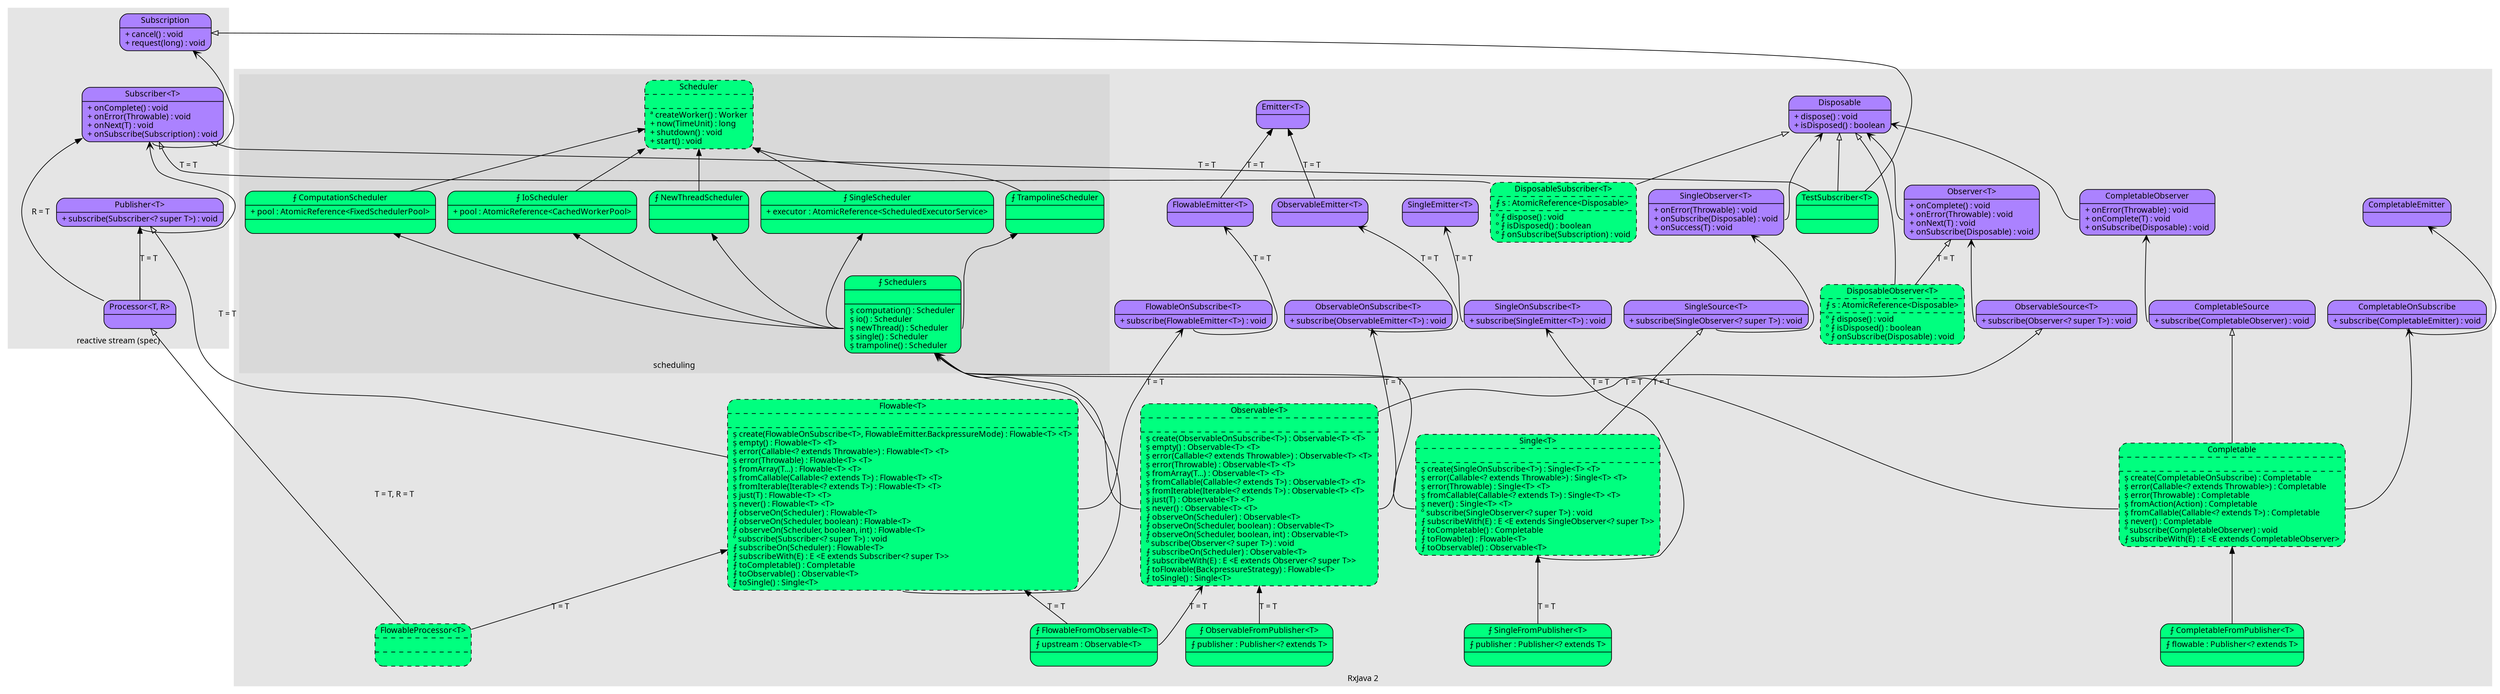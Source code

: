 digraph reactive {
	rankdir = BT;
    fontname = "Verdana";
    fontsize = 12;
    node [fontname = "Verdana", fontsize = 12, shape = "record"];
    edge [fontname = "Verdana", fontsize = 12];
    
	subgraph cluster25 {
		label = "reactive stream (spec)";
		style = filled;
		color = grey90;
		Processor [label = "{<f0>Processor&lt;T, R&gt;|}", style = "rounded, filled", fillcolor = "mediumpurple1"];
		Publisher [label = "{<f0>Publisher&lt;T&gt;|<f2>+ subscribe(Subscriber&lt;? super T&gt;) : void\l}", style = "rounded, filled", fillcolor = "mediumpurple1"];
		Subscriber [label = "{<f0>Subscriber&lt;T&gt;|<f2>+ onComplete() : void\l+ onError(Throwable) : void\l+ onNext(T) : void\l+ onSubscribe(Subscription) : void\l}", style = "rounded, filled", fillcolor = "mediumpurple1"];
		Subscription [label = "{<f0>Subscription|<f2>+ cancel() : void\l+ request(long) : void\l}", style = "rounded, filled", fillcolor = "mediumpurple1"];
	}
	
	subgraph cluster75 {
		label = "RxJava 2";
		style = filled;
		color = grey90;
		Completable [label = "{<f0>Completable|<f1>|<f2>&#537; create(CompletableOnSubscribe) : Completable\l&#537; error(Callable&lt;? extends Throwable&gt;) : Completable\l&#537; error(Throwable) : Completable\l&#537; fromAction(Action) : Completable\l&#537; fromCallable(Callable&lt;? extends T&gt;) : Completable\l&#537; never() : Completable\l&#186; subscribe(CompletableObserver) : void\l&#10765; subscribeWith(E) : E &lt;E extends CompletableObserver&gt;\l}", style = "rounded, filled, dashed", fillcolor = "springgreen"];
		CompletableEmitter [label = "{<f0>CompletableEmitter|<f2>}", style = "rounded, filled", fillcolor = "mediumpurple1"];
		CompletableFromPublisher [label = "{<f0>&#10765; CompletableFromPublisher&lt;T&gt;|<f1>&#10765; flowable : Publisher&lt;? extends T&gt;\l|<f2>}", style = "rounded, filled", fillcolor = "springgreen"];
		CompletableObserver [label = "{<f0>CompletableObserver|<f2>+ onError(Throwable) : void\l+ onComplete(T) : void\l+ onSubscribe(Disposable) : void\l}", style = "rounded, filled", fillcolor = "mediumpurple1"];
		CompletableOnSubscribe [label = "{<f0>CompletableOnSubscribe|<f2>+ subscribe(CompletableEmitter) : void\l}", style = "rounded, filled", fillcolor = "mediumpurple1"];
		CompletableSource [label = "{<f0>CompletableSource|<f2>+ subscribe(CompletableObserver) : void\l}", style = "rounded, filled", fillcolor = "mediumpurple1"];
		Disposable [label = "{<f0>Disposable|<f2>+ dispose() : void\l+ isDisposed() : boolean\l}", style = "rounded, filled", fillcolor = "mediumpurple1"];
		DisposableObserver [label = "{<f0>DisposableObserver&lt;T&gt;|<f1>&#10765; s : AtomicReference&lt;Disposable&gt;\l|<f2>&#186; &#10765; dispose() : void\l&#186; &#10765; isDisposed() : boolean\l&#186; &#10765; onSubscribe(Disposable) : void\l}", style = "rounded, filled, dashed", fillcolor = "springgreen"];
		DisposableSubscriber [label = "{<f0>DisposableSubscriber&lt;T&gt;|<f1>&#10765; s : AtomicReference&lt;Disposable&gt;\l|<f2>&#186; &#10765; dispose() : void\l&#186; &#10765; isDisposed() : boolean\l&#186; &#10765; onSubscribe(Subscription) : void\l}", style = "rounded, filled, dashed", fillcolor = "springgreen"];
		Emitter [label = "{<f0>Emitter&lt;T&gt;|<f2>}", style = "rounded, filled", fillcolor = "mediumpurple1"];
		Flowable [label = "{<f0>Flowable&lt;T&gt;|<f1>|<f2>&#537; create(FlowableOnSubscribe&lt;T&gt;, FlowableEmitter.BackpressureMode) : Flowable&lt;T&gt; &lt;T&gt;\l&#537; empty() : Flowable&lt;T&gt; &lt;T&gt;\l&#537; error(Callable&lt;? extends Throwable&gt;) : Flowable&lt;T&gt; &lt;T&gt;\l&#537; error(Throwable) : Flowable&lt;T&gt; &lt;T&gt;\l&#537; fromArray(T...) : Flowable&lt;T&gt; &lt;T&gt;\l&#537; fromCallable(Callable&lt;? extends T&gt;) : Flowable&lt;T&gt; &lt;T&gt;\l&#537; fromIterable(Iterable&lt;? extends T&gt;) : Flowable&lt;T&gt; &lt;T&gt;\l&#537; just(T) : Flowable&lt;T&gt; &lt;T&gt;\l&#537; never() : Flowable&lt;T&gt; &lt;T&gt;\l&#10765; observeOn(Scheduler) : Flowable&lt;T&gt;\l&#10765; observeOn(Scheduler, boolean) : Flowable&lt;T&gt;\l&#10765; observeOn(Scheduler, boolean, int) : Flowable&lt;T&gt;\l&#186; subscribe(Subscriber&lt;? super T&gt;) : void\l&#10765; subscribeOn(Scheduler) : Flowable&lt;T&gt;\l&#10765; subscribeWith(E) : E &lt;E extends Subscriber&lt;? super T&gt;&gt;\l&#10765; toCompletable() : Completable\l&#10765; toObservable() : Observable&lt;T&gt;\l&#10765; toSingle() : Single&lt;T&gt;\l}", style = "rounded, filled, dashed", fillcolor = "springgreen"];
		FlowableEmitter [label = "{<f0>FlowableEmitter&lt;T&gt;|<f2>}", style = "rounded, filled", fillcolor = "mediumpurple1"];
		FlowableFromObservables [label = "{<f0>&#10765; FlowableFromObservable&lt;T&gt;|<f1>&#10765; upstream : Observable&lt;T&gt;\l|<f2>}", style = "rounded, filled", fillcolor = "springgreen"];
		FlowableOnSubscribe [label = "{<f0>FlowableOnSubscribe&lt;T&gt;|<f2>+ subscribe(FlowableEmitter&lt;T&gt;) : void\l}", style = "rounded, filled", fillcolor = "mediumpurple1"];
		FlowableProcessor [label = "{<f0>FlowableProcessor&lt;T&gt;|<f1>|<f2>}", style = "rounded, filled, dashed", fillcolor = "springgreen"];
		Observable [label = "{<f0>Observable&lt;T&gt;|<f1>|<f2>&#537; create(ObservableOnSubscribe&lt;T&gt;) : Observable&lt;T&gt; &lt;T&gt;\l&#537; empty() : Observable&lt;T&gt; &lt;T&gt;\l&#537; error(Callable&lt;? extends Throwable&gt;) : Observable&lt;T&gt; &lt;T&gt;\l&#537; error(Throwable) : Observable&lt;T&gt; &lt;T&gt;\l&#537; fromArray(T...) : Observable&lt;T&gt; &lt;T&gt;\l&#537; fromCallable(Callable&lt;? extends T&gt;) : Observable&lt;T&gt; &lt;T&gt;\l&#537; fromIterable(Iterable&lt;? extends T&gt;) : Observable&lt;T&gt; &lt;T&gt;\l&#537; just(T) : Observable&lt;T&gt; &lt;T&gt;\l&#537; never() : Observable&lt;T&gt; &lt;T&gt;\l&#10765; observeOn(Scheduler) : Observable&lt;T&gt;\l&#10765; observeOn(Scheduler, boolean) : Observable&lt;T&gt;\l&#10765; observeOn(Scheduler, boolean, int) : Observable&lt;T&gt;\l&#186; subscribe(Observer&lt;? super T&gt;) : void\l&#10765; subscribeOn(Scheduler) : Observable&lt;T&gt;\l&#10765; subscribeWith(E) : E &lt;E extends Observer&lt;? super T&gt;&gt;\l&#10765; toFlowable(BackpressureStrategy) : Flowable&lt;T&gt;\l&#10765; toSingle() : Single&lt;T&gt;\l}", style = "rounded, filled, dashed", fillcolor = "springgreen"];
		ObservableEmitter [label = "{<f0>ObservableEmitter&lt;T&gt;|<f2>}", style = "rounded, filled", fillcolor = "mediumpurple1"];
		ObservableFromPublisher [label = "{<f0>&#10765; ObservableFromPublisher&lt;T&gt;|<f1>&#10765; publisher : Publisher&lt;? extends T&gt;\l|<f2>}", style = "rounded, filled", fillcolor = "springgreen"];
		ObservableOnSubscribe [label = "{<f0>ObservableOnSubscribe&lt;T&gt;|<f2>+ subscribe(ObservableEmitter&lt;T&gt;) : void\l}", style = "rounded, filled", fillcolor = "mediumpurple1"];
		ObservableSource [label = "{<f0>ObservableSource&lt;T&gt;|<f2>+ subscribe(Observer&lt;? super T&gt;) : void\l}", style = "rounded, filled", fillcolor = "mediumpurple1"];
		Observer [label = "{<f0>Observer&lt;T&gt;|<f2>+ onComplete() : void\l+ onError(Throwable) : void\l+ onNext(T) : void\l+ onSubscribe(Disposable) : void\l}", style = "rounded, filled", fillcolor = "mediumpurple1"];
		Single [label = "{<f0>Single&lt;T&gt;|<f1>|<f2>&#537; create(SingleOnSubscribe&lt;T&gt;) : Single&lt;T&gt; &lt;T&gt;\l&#537; error(Callable&lt;? extends Throwable&gt;) : Single&lt;T&gt; &lt;T&gt;\l&#537; error(Throwable) : Single&lt;T&gt; &lt;T&gt;\l&#537; fromCallable(Callable&lt;? extends T&gt;) : Single&lt;T&gt; &lt;T&gt;\l&#537; never() : Single&lt;T&gt; &lt;T&gt;\l&#186; subscribe(SingleObserver&lt;? super T&gt;) : void\l&#10765; subscribeWith(E) : E &lt;E extends SingleObserver&lt;? super T&gt;&gt;\l&#10765; toCompletable() : Completable\l&#10765; toFlowable() : Flowable&lt;T&gt;\l&#10765; toObservable() : Observable&lt;T&gt;\l}", style = "rounded, filled, dashed", fillcolor = "springgreen"];
		SingleEmitter [label = "{<f0>SingleEmitter&lt;T&gt;|<f2>}", style = "rounded, filled", fillcolor = "mediumpurple1"];
		SingleFromPublisher [label = "{<f0>&#10765; SingleFromPublisher&lt;T&gt;|<f1>&#10765; publisher : Publisher&lt;? extends T&gt;\l|<f2>}", style = "rounded, filled", fillcolor = "springgreen"];
		SingleObserver [label = "{<f0>SingleObserver&lt;T&gt;|<f2>+ onError(Throwable) : void\l+ onSubscribe(Disposable) : void\l+ onSuccess(T) : void\l}", style = "rounded, filled", fillcolor = "mediumpurple1"];
		SingleOnSubscribe [label = "{<f0>SingleOnSubscribe&lt;T&gt;|<f2>+ subscribe(SingleEmitter&lt;T&gt;) : void\l}", style = "rounded, filled", fillcolor = "mediumpurple1"];
		SingleSource [label = "{<f0>SingleSource&lt;T&gt;|<f2>+ subscribe(SingleObserver&lt;? super T&gt;) : void\l}", style = "rounded, filled", fillcolor = "mediumpurple1"];
		TestSubscriber [label = "{<f0>TestSubscriber&lt;T&gt;|<f1>|<f2>}", style = "rounded, filled", fillcolor = "springgreen"];
		subgraph cluster7550 {
			label = "scheduling";
			style = filled;
			color = grey85;
			ComputationScheduler [label = "{<f0>&#10765; ComputationScheduler|<f1>+ pool : AtomicReference&lt;FixedSchedulerPool&gt;\l|<f2>}", style = "rounded, filled", fillcolor = "springgreen"];
			IoScheduler [label = "{<f0>&#10765; IoScheduler|<f1>+ pool : AtomicReference&lt;CachedWorkerPool&gt;\l|<f2>}", style = "rounded, filled", fillcolor = "springgreen"];
			NewThreadScheduler [label = "{<f0>&#10765; NewThreadScheduler|<f1>|<f2>}", style = "rounded, filled", fillcolor = "springgreen"];
			Scheduler [label = "{<f0>Scheduler|<f1>|<f2>&#170; createWorker() : Worker\l+ now(TimeUnit) : long\l+ shutdown() : void\l+ start() : void\l}", style = "rounded, filled, dashed", fillcolor = "springgreen"];
			Schedulers [label = "{<f0>&#10765; Schedulers|<f1>|<f2>&#537; computation() : Scheduler\l&#537; io() : Scheduler\l&#537; newThread() : Scheduler\l&#537; single() : Scheduler\l&#537; trampoline() : Scheduler\l}", style = "rounded, filled", fillcolor = "springgreen"];
			SingleScheduler [label = "{<f0>&#10765; SingleScheduler|<f1>+ executor : AtomicReference&lt;ScheduledExecutorService&gt;\l|<f2>}", style = "rounded, filled", fillcolor = "springgreen"];	
			TrampolineScheduler [label = "{<f0>&#10765; TrampolineScheduler|<f1>|<f2>}", style = "rounded, filled", fillcolor = "springgreen"];
		}
	}
	
	/*
	subgraph cluster00 {
		label = "";
		style = filled;
		color = grey90;
	}
	
	// item_name [label = "item_lable", style = "filled", fillcolor = "palegreen"];
	// record_name [shape = "record", label = "{{<f0>interface|{<f10>(other implementers)}}|(other methods)}"];
	// interface_minor [shape = "plaintext", label = "Interface_minor"];
	// interface [label = "{<f0>Interface|<f2>+ method() : return_type\l}", style = "rounded, filled", fillcolor = "mediumpurple1"];
	// abstract_class [label = "{<f0>Abstract_Class|<f1>+ field1 : type\l+ field2 : type\l|<f2>&#170; abstract_method() : return_type\l&#537; static_method() : return_type\l+ method() : return_type\l}", style = "rounded, filled, dashed", fillcolor = "springgreen"];
	// class [label = "{<f0>Class|<f1>+ field1 : type\l+ field2 : type\l&#10765; final_field : type\l&#537; static_field : type\l|<f2>+ method() : return_type\l&#537; static_method() : return_type\l&#186; overriden_method() : return_type\l}", style = "rounded, filled", fillcolor = "springgreen"];
	*/
	
	// Implementation -> Interface [arrowhead = "empty"];
	// Subclass -> Class;	
	// Referer -> Referee [arrowhead = "vee"];
	// Implementation -> InterfaceMinor [arrowhead = "odot"];	
	
	Processor -> Publisher [label = "T = T"];
	Processor -> Subscriber [label = "R = T"];
	Publisher:f2 -> Subscriber [arrowhead = "vee"];
	Subscriber:f2 -> Subscription [arrowhead = "vee"];
	
	Flowable -> Publisher [arrowhead = "empty", label = "T = T"];
	FlowableProcessor -> Flowable [label = "T = T"];
	FlowableProcessor -> Processor [arrowhead = "empty", label = "T = T, R = T"];
	
	FlowableFromObservables -> Flowable [label = "T = T"];
	FlowableFromObservables:f1 -> Observable [arrowhead = "vee", label = "T = T"];
	
	// observable
	ObservableSource:f2 -> Observer [arrowhead = "vee"];
	Observer:f2 -> Disposable [arrowhead = "vee"];
	Observable -> ObservableSource [arrowhead = "empty", label = "T = T"];
	ObservableFromPublisher -> Observable [label = "T = T"];
	
	// single
	SingleSource:f2 -> SingleObserver [arrowhead = "vee"];
	SingleObserver:f2 -> Disposable [arrowhead = "vee"];
	Single -> SingleSource [arrowhead = "empty", label = "T = T"];
	SingleFromPublisher -> Single [label = "T = T"];
	
	// completable
	CompletableSource:f2 -> CompletableObserver [arrowhead = "vee"];
	CompletableObserver:f2 -> Disposable [arrowhead = "vee"];
	Completable -> CompletableSource [arrowhead = "empty"];
	CompletableFromPublisher -> Completable;
	
	// subscriber
	Flowable:f2 -> FlowableOnSubscribe [arrowhead = "vee", label = "T = T"];
	FlowableOnSubscribe:f2 -> FlowableEmitter [arrowhead = "vee", label = "T = T"];
	FlowableEmitter -> Emitter [label = "T = T"];
	Observable:f2 -> ObservableOnSubscribe [arrowhead = "vee", label = "T = T"];
	ObservableOnSubscribe:f2 -> ObservableEmitter [arrowhead = "vee", label = "T = T"];
	ObservableEmitter -> Emitter [label = "T = T"];
	Completable:f2 -> CompletableOnSubscribe [arrowhead = "vee"];
	CompletableOnSubscribe:f2 -> CompletableEmitter [arrowhead = "vee"];
	Single:f2 -> SingleOnSubscribe [arrowhead = "vee", label = "T = T"];
	SingleOnSubscribe:f2 -> SingleEmitter [arrowhead = "vee", label = "T = T"];
	
	// disposables
	DisposableObserver -> Observer [arrowhead = "empty", label = "T = T"];
	DisposableObserver -> Disposable [arrowhead = "empty"];
	DisposableSubscriber -> Subscriber [arrowhead = "empty", label = "T = T"];
	DisposableSubscriber -> Disposable [arrowhead = "empty"];
	
	// scheduling
	Completable:f2 -> Schedulers [arrowhead = "vee"];
	Flowable:f2 -> Schedulers [arrowhead = "vee"];
	Observable:f2 -> Schedulers [arrowhead = "vee"];
	Single:f2 -> Schedulers [arrowhead = "vee"];
	Schedulers:f2 -> ComputationScheduler;
	Schedulers:f2 -> IoScheduler;
	Schedulers:f2 -> NewThreadScheduler;
	Schedulers:f2 -> SingleScheduler;
	Schedulers:f2 -> TrampolineScheduler;
	ComputationScheduler -> Scheduler;
	IoScheduler -> Scheduler;
	NewThreadScheduler -> Scheduler;
	SingleScheduler -> Scheduler;
	TrampolineScheduler -> Scheduler;
	
	// unit test
	TestSubscriber -> Subscriber [arrowhead = "empty", label = "T = T"];
	TestSubscriber -> Subscription [arrowhead = "empty"];
	TestSubscriber -> Disposable [arrowhead = "empty"];
}
